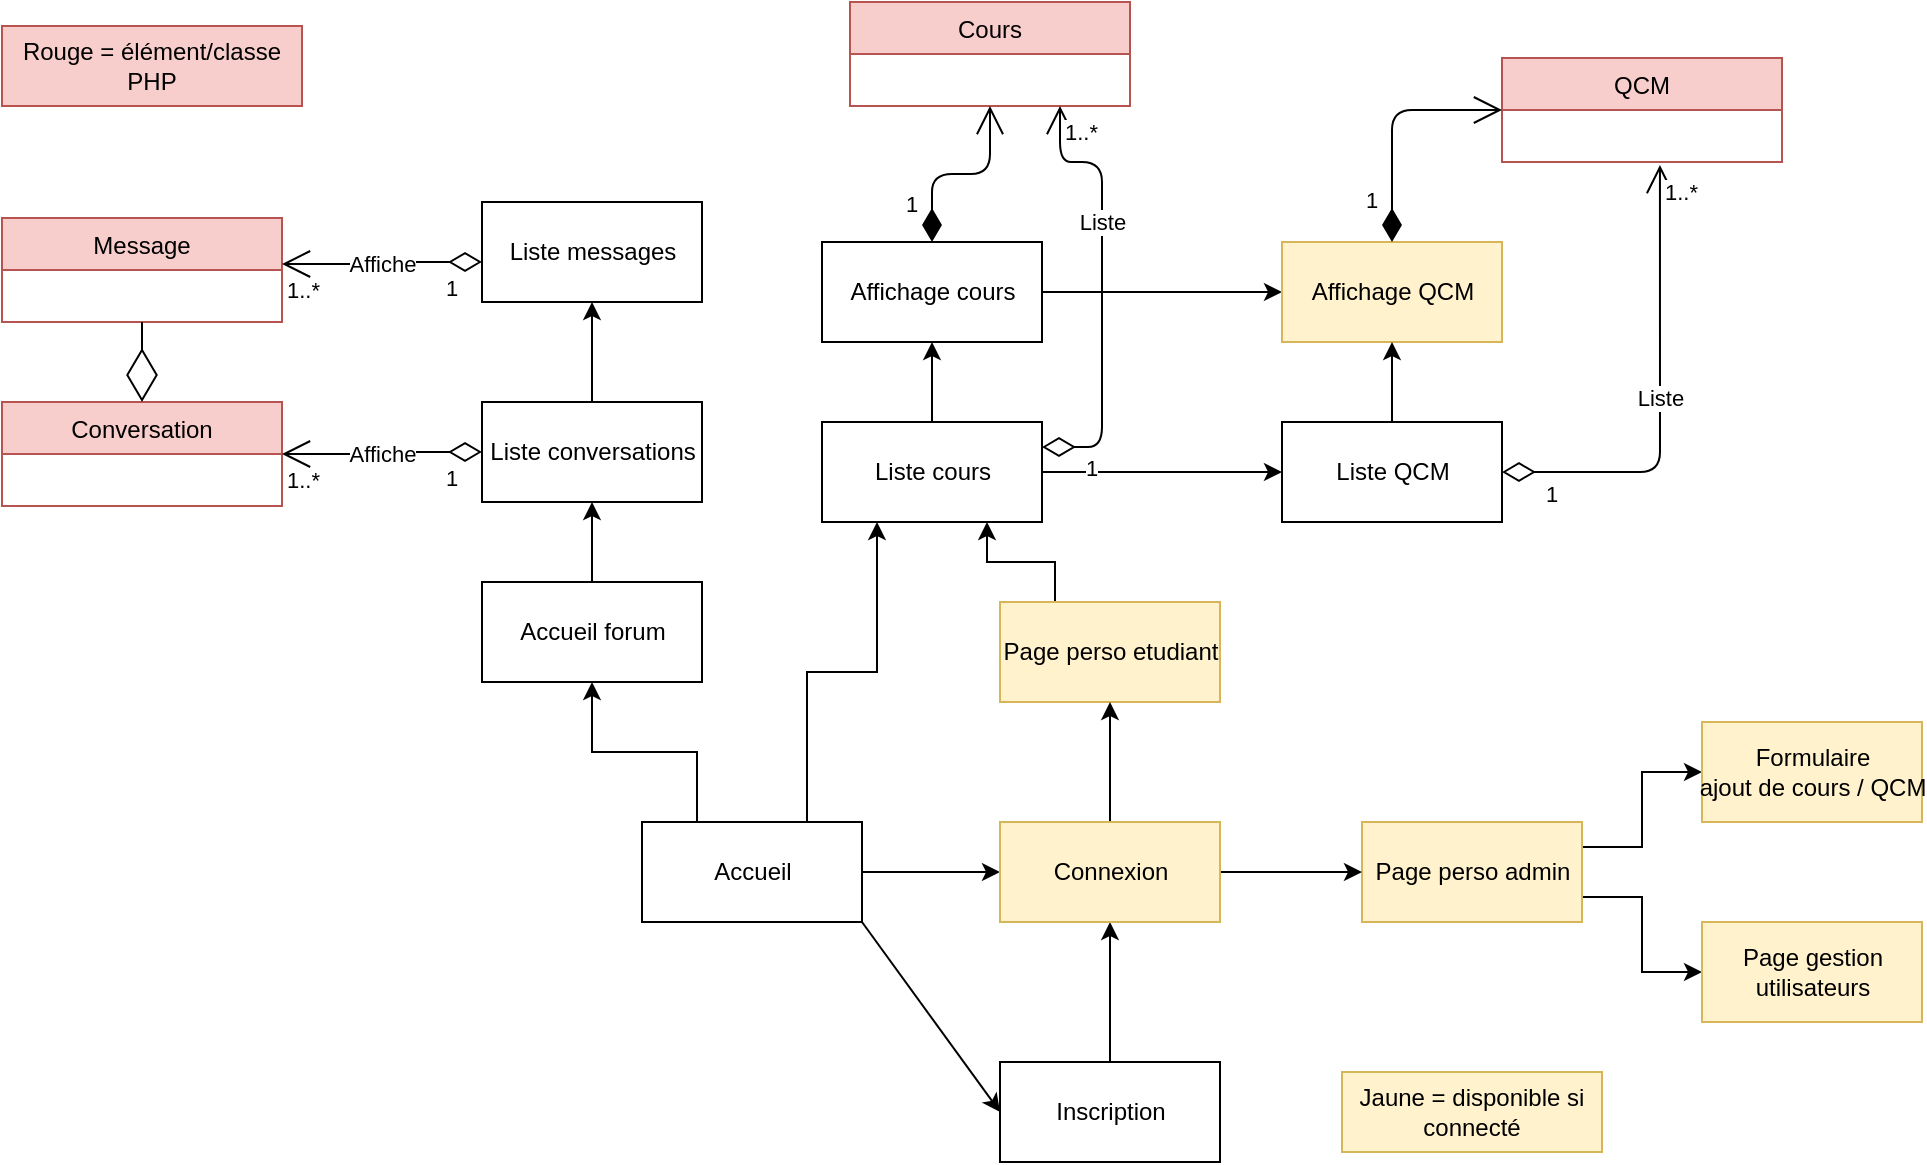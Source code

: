 <mxfile version="14.1.8" type="device"><diagram id="cuMOFNKOGwLlu7RJDLHL" name="Page-1"><mxGraphModel dx="2032" dy="1865" grid="1" gridSize="10" guides="1" tooltips="1" connect="1" arrows="1" fold="1" page="1" pageScale="1" pageWidth="827" pageHeight="1169" math="0" shadow="0"><root><mxCell id="0"/><mxCell id="1" parent="0"/><mxCell id="-OxOjpYNlgP6P-y8uiHE-9" style="edgeStyle=orthogonalEdgeStyle;rounded=0;orthogonalLoop=1;jettySize=auto;html=1;exitX=0.75;exitY=0;exitDx=0;exitDy=0;entryX=0.25;entryY=1;entryDx=0;entryDy=0;" parent="1" source="62p78KWy2ISBlU_11ku2-1" target="62p78KWy2ISBlU_11ku2-6" edge="1"><mxGeometry relative="1" as="geometry"/></mxCell><mxCell id="-OxOjpYNlgP6P-y8uiHE-13" style="edgeStyle=orthogonalEdgeStyle;rounded=0;orthogonalLoop=1;jettySize=auto;html=1;exitX=0.25;exitY=0;exitDx=0;exitDy=0;entryX=0.5;entryY=1;entryDx=0;entryDy=0;" parent="1" source="62p78KWy2ISBlU_11ku2-1" target="62p78KWy2ISBlU_11ku2-5" edge="1"><mxGeometry relative="1" as="geometry"/></mxCell><mxCell id="62p78KWy2ISBlU_11ku2-1" value="Accueil&lt;br&gt;" style="html=1;" parent="1" vertex="1"><mxGeometry x="240" y="270" width="110" height="50" as="geometry"/></mxCell><mxCell id="-OxOjpYNlgP6P-y8uiHE-19" style="edgeStyle=orthogonalEdgeStyle;rounded=0;orthogonalLoop=1;jettySize=auto;html=1;exitX=0.25;exitY=0;exitDx=0;exitDy=0;entryX=0.75;entryY=1;entryDx=0;entryDy=0;" parent="1" source="62p78KWy2ISBlU_11ku2-3" target="62p78KWy2ISBlU_11ku2-6" edge="1"><mxGeometry relative="1" as="geometry"/></mxCell><mxCell id="62p78KWy2ISBlU_11ku2-3" value="Page perso etudiant" style="html=1;fillColor=#fff2cc;strokeColor=#d6b656;" parent="1" vertex="1"><mxGeometry x="419" y="160" width="110" height="50" as="geometry"/></mxCell><mxCell id="-OxOjpYNlgP6P-y8uiHE-21" style="edgeStyle=orthogonalEdgeStyle;rounded=0;orthogonalLoop=1;jettySize=auto;html=1;exitX=1;exitY=0.25;exitDx=0;exitDy=0;entryX=0;entryY=0.5;entryDx=0;entryDy=0;" parent="1" source="62p78KWy2ISBlU_11ku2-4" target="62p78KWy2ISBlU_11ku2-11" edge="1"><mxGeometry relative="1" as="geometry"/></mxCell><mxCell id="-OxOjpYNlgP6P-y8uiHE-22" style="edgeStyle=orthogonalEdgeStyle;rounded=0;orthogonalLoop=1;jettySize=auto;html=1;exitX=1;exitY=0.75;exitDx=0;exitDy=0;entryX=0;entryY=0.5;entryDx=0;entryDy=0;" parent="1" source="62p78KWy2ISBlU_11ku2-4" target="62p78KWy2ISBlU_11ku2-12" edge="1"><mxGeometry relative="1" as="geometry"/></mxCell><mxCell id="62p78KWy2ISBlU_11ku2-4" value="Page perso admin" style="html=1;fillColor=#fff2cc;strokeColor=#d6b656;" parent="1" vertex="1"><mxGeometry x="600" y="270" width="110" height="50" as="geometry"/></mxCell><mxCell id="-OxOjpYNlgP6P-y8uiHE-14" style="edgeStyle=orthogonalEdgeStyle;rounded=0;orthogonalLoop=1;jettySize=auto;html=1;exitX=0.5;exitY=0;exitDx=0;exitDy=0;entryX=0.5;entryY=1;entryDx=0;entryDy=0;" parent="1" source="62p78KWy2ISBlU_11ku2-5" target="62p78KWy2ISBlU_11ku2-9" edge="1"><mxGeometry relative="1" as="geometry"/></mxCell><mxCell id="62p78KWy2ISBlU_11ku2-5" value="Accueil forum" style="html=1;" parent="1" vertex="1"><mxGeometry x="160" y="150" width="110" height="50" as="geometry"/></mxCell><mxCell id="-OxOjpYNlgP6P-y8uiHE-16" style="edgeStyle=orthogonalEdgeStyle;rounded=0;orthogonalLoop=1;jettySize=auto;html=1;exitX=0.5;exitY=0;exitDx=0;exitDy=0;entryX=0.5;entryY=1;entryDx=0;entryDy=0;" parent="1" source="62p78KWy2ISBlU_11ku2-6" target="62p78KWy2ISBlU_11ku2-7" edge="1"><mxGeometry relative="1" as="geometry"/></mxCell><mxCell id="6dE_YrwUEX1ymxSq3H4y-2" style="edgeStyle=orthogonalEdgeStyle;rounded=0;orthogonalLoop=1;jettySize=auto;html=1;exitX=1;exitY=0.5;exitDx=0;exitDy=0;entryX=0;entryY=0.5;entryDx=0;entryDy=0;" edge="1" parent="1" source="62p78KWy2ISBlU_11ku2-6" target="6dE_YrwUEX1ymxSq3H4y-1"><mxGeometry relative="1" as="geometry"/></mxCell><mxCell id="62p78KWy2ISBlU_11ku2-6" value="Liste cours" style="html=1;" parent="1" vertex="1"><mxGeometry x="330" y="70" width="110" height="50" as="geometry"/></mxCell><mxCell id="nFzuOQOqa6lctYCaJtU0-5" style="edgeStyle=orthogonalEdgeStyle;rounded=0;orthogonalLoop=1;jettySize=auto;html=1;exitX=1;exitY=0.5;exitDx=0;exitDy=0;entryX=0;entryY=0.5;entryDx=0;entryDy=0;" parent="1" source="62p78KWy2ISBlU_11ku2-7" target="62p78KWy2ISBlU_11ku2-8" edge="1"><mxGeometry relative="1" as="geometry"/></mxCell><mxCell id="62p78KWy2ISBlU_11ku2-7" value="Affichage cours" style="html=1;" parent="1" vertex="1"><mxGeometry x="330" y="-20" width="110" height="50" as="geometry"/></mxCell><mxCell id="62p78KWy2ISBlU_11ku2-8" value="Affichage QCM" style="html=1;fillColor=#fff2cc;strokeColor=#d6b656;" parent="1" vertex="1"><mxGeometry x="560" y="-20" width="110" height="50" as="geometry"/></mxCell><mxCell id="-OxOjpYNlgP6P-y8uiHE-15" style="edgeStyle=orthogonalEdgeStyle;rounded=0;orthogonalLoop=1;jettySize=auto;html=1;exitX=0.5;exitY=0;exitDx=0;exitDy=0;entryX=0.5;entryY=1;entryDx=0;entryDy=0;" parent="1" source="62p78KWy2ISBlU_11ku2-9" target="62p78KWy2ISBlU_11ku2-10" edge="1"><mxGeometry relative="1" as="geometry"/></mxCell><mxCell id="62p78KWy2ISBlU_11ku2-9" value="Liste conversations" style="html=1;" parent="1" vertex="1"><mxGeometry x="160" y="60" width="110" height="50" as="geometry"/></mxCell><mxCell id="62p78KWy2ISBlU_11ku2-10" value="Liste messages" style="html=1;" parent="1" vertex="1"><mxGeometry x="160" y="-40" width="110" height="50" as="geometry"/></mxCell><mxCell id="62p78KWy2ISBlU_11ku2-11" value="Formulaire &lt;br&gt;ajout de cours / QCM" style="html=1;fillColor=#fff2cc;strokeColor=#d6b656;" parent="1" vertex="1"><mxGeometry x="770" y="220" width="110" height="50" as="geometry"/></mxCell><mxCell id="62p78KWy2ISBlU_11ku2-12" value="Page gestion &lt;br&gt;utilisateurs" style="html=1;fillColor=#fff2cc;strokeColor=#d6b656;" parent="1" vertex="1"><mxGeometry x="770" y="320" width="110" height="50" as="geometry"/></mxCell><mxCell id="-OxOjpYNlgP6P-y8uiHE-1" value="Inscription" style="html=1;" parent="1" vertex="1"><mxGeometry x="419" y="390" width="110" height="50" as="geometry"/></mxCell><mxCell id="-OxOjpYNlgP6P-y8uiHE-3" value="" style="endArrow=classic;html=1;exitX=1;exitY=0.5;exitDx=0;exitDy=0;entryX=0;entryY=0.5;entryDx=0;entryDy=0;" parent="1" source="62p78KWy2ISBlU_11ku2-1" target="-OxOjpYNlgP6P-y8uiHE-11" edge="1"><mxGeometry width="50" height="50" relative="1" as="geometry"><mxPoint x="330" y="220" as="sourcePoint"/><mxPoint x="414" y="295" as="targetPoint"/></mxGeometry></mxCell><mxCell id="-OxOjpYNlgP6P-y8uiHE-4" value="" style="endArrow=classic;html=1;exitX=1;exitY=1;exitDx=0;exitDy=0;entryX=0;entryY=0.5;entryDx=0;entryDy=0;" parent="1" source="62p78KWy2ISBlU_11ku2-1" target="-OxOjpYNlgP6P-y8uiHE-1" edge="1"><mxGeometry width="50" height="50" relative="1" as="geometry"><mxPoint x="360" y="305" as="sourcePoint"/><mxPoint x="424" y="305" as="targetPoint"/></mxGeometry></mxCell><mxCell id="-OxOjpYNlgP6P-y8uiHE-5" value="" style="endArrow=classic;html=1;exitX=0.5;exitY=0;exitDx=0;exitDy=0;entryX=0.5;entryY=1;entryDx=0;entryDy=0;" parent="1" source="-OxOjpYNlgP6P-y8uiHE-1" target="-OxOjpYNlgP6P-y8uiHE-11" edge="1"><mxGeometry width="50" height="50" relative="1" as="geometry"><mxPoint x="360" y="330" as="sourcePoint"/><mxPoint x="474.0" y="335" as="targetPoint"/></mxGeometry></mxCell><mxCell id="-OxOjpYNlgP6P-y8uiHE-17" style="edgeStyle=orthogonalEdgeStyle;rounded=0;orthogonalLoop=1;jettySize=auto;html=1;exitX=0.5;exitY=0;exitDx=0;exitDy=0;entryX=0.5;entryY=1;entryDx=0;entryDy=0;" parent="1" source="-OxOjpYNlgP6P-y8uiHE-11" target="62p78KWy2ISBlU_11ku2-3" edge="1"><mxGeometry relative="1" as="geometry"/></mxCell><mxCell id="-OxOjpYNlgP6P-y8uiHE-20" style="edgeStyle=orthogonalEdgeStyle;rounded=0;orthogonalLoop=1;jettySize=auto;html=1;exitX=1;exitY=0.5;exitDx=0;exitDy=0;entryX=0;entryY=0.5;entryDx=0;entryDy=0;" parent="1" source="-OxOjpYNlgP6P-y8uiHE-11" target="62p78KWy2ISBlU_11ku2-4" edge="1"><mxGeometry relative="1" as="geometry"/></mxCell><mxCell id="-OxOjpYNlgP6P-y8uiHE-11" value="Connexion" style="html=1;fillColor=#fff2cc;strokeColor=#d6b656;" parent="1" vertex="1"><mxGeometry x="419" y="270" width="110" height="50" as="geometry"/></mxCell><mxCell id="-OxOjpYNlgP6P-y8uiHE-41" value="Message" style="swimlane;fontStyle=0;childLayout=stackLayout;horizontal=1;startSize=26;fillColor=#f8cecc;horizontalStack=0;resizeParent=1;resizeParentMax=0;resizeLast=0;collapsible=1;marginBottom=0;strokeColor=#b85450;" parent="1" vertex="1"><mxGeometry x="-80" y="-32" width="140" height="52" as="geometry"/></mxCell><mxCell id="-OxOjpYNlgP6P-y8uiHE-45" value="Conversation" style="swimlane;fontStyle=0;childLayout=stackLayout;horizontal=1;startSize=26;fillColor=#f8cecc;horizontalStack=0;resizeParent=1;resizeParentMax=0;resizeLast=0;collapsible=1;marginBottom=0;strokeColor=#b85450;" parent="1" vertex="1"><mxGeometry x="-80" y="60" width="140" height="52" as="geometry"/></mxCell><mxCell id="-OxOjpYNlgP6P-y8uiHE-46" value="Cours" style="swimlane;fontStyle=0;childLayout=stackLayout;horizontal=1;startSize=26;fillColor=#f8cecc;horizontalStack=0;resizeParent=1;resizeParentMax=0;resizeLast=0;collapsible=1;marginBottom=0;strokeColor=#b85450;" parent="1" vertex="1"><mxGeometry x="344" y="-140" width="140" height="52" as="geometry"/></mxCell><mxCell id="-OxOjpYNlgP6P-y8uiHE-47" value="QCM" style="swimlane;fontStyle=0;childLayout=stackLayout;horizontal=1;startSize=26;fillColor=#f8cecc;horizontalStack=0;resizeParent=1;resizeParentMax=0;resizeLast=0;collapsible=1;marginBottom=0;strokeColor=#b85450;" parent="1" vertex="1"><mxGeometry x="670" y="-112" width="140" height="52" as="geometry"/></mxCell><mxCell id="-OxOjpYNlgP6P-y8uiHE-48" value="Affiche" style="endArrow=open;html=1;endSize=12;startArrow=diamondThin;startSize=14;startFill=0;edgeStyle=orthogonalEdgeStyle;exitX=0;exitY=0.5;exitDx=0;exitDy=0;entryX=1;entryY=0.5;entryDx=0;entryDy=0;" parent="1" source="62p78KWy2ISBlU_11ku2-9" target="-OxOjpYNlgP6P-y8uiHE-45" edge="1"><mxGeometry relative="1" as="geometry"><mxPoint x="10" y="240" as="sourcePoint"/><mxPoint x="170" y="240" as="targetPoint"/><Array as="points"><mxPoint x="110" y="85"/></Array></mxGeometry></mxCell><mxCell id="-OxOjpYNlgP6P-y8uiHE-49" value="1" style="edgeLabel;resizable=0;html=1;align=left;verticalAlign=top;" parent="-OxOjpYNlgP6P-y8uiHE-48" connectable="0" vertex="1"><mxGeometry x="-1" relative="1" as="geometry"><mxPoint x="-20" as="offset"/></mxGeometry></mxCell><mxCell id="-OxOjpYNlgP6P-y8uiHE-50" value="1..*" style="edgeLabel;resizable=0;html=1;align=right;verticalAlign=top;" parent="-OxOjpYNlgP6P-y8uiHE-48" connectable="0" vertex="1"><mxGeometry x="1" relative="1" as="geometry"><mxPoint x="19.83" as="offset"/></mxGeometry></mxCell><mxCell id="-OxOjpYNlgP6P-y8uiHE-52" value="Affiche" style="endArrow=open;html=1;endSize=12;startArrow=diamondThin;startSize=14;startFill=0;edgeStyle=orthogonalEdgeStyle;exitX=0;exitY=0.5;exitDx=0;exitDy=0;entryX=1;entryY=0.5;entryDx=0;entryDy=0;" parent="1" edge="1"><mxGeometry relative="1" as="geometry"><mxPoint x="160" y="-10.0" as="sourcePoint"/><mxPoint x="60" y="-9.0" as="targetPoint"/><Array as="points"><mxPoint x="110" y="-10"/></Array></mxGeometry></mxCell><mxCell id="-OxOjpYNlgP6P-y8uiHE-53" value="1" style="edgeLabel;resizable=0;html=1;align=left;verticalAlign=top;" parent="-OxOjpYNlgP6P-y8uiHE-52" connectable="0" vertex="1"><mxGeometry x="-1" relative="1" as="geometry"><mxPoint x="-20" as="offset"/></mxGeometry></mxCell><mxCell id="-OxOjpYNlgP6P-y8uiHE-54" value="1..*" style="edgeLabel;resizable=0;html=1;align=right;verticalAlign=top;" parent="-OxOjpYNlgP6P-y8uiHE-52" connectable="0" vertex="1"><mxGeometry x="1" relative="1" as="geometry"><mxPoint x="19.83" as="offset"/></mxGeometry></mxCell><mxCell id="-OxOjpYNlgP6P-y8uiHE-55" value="" style="endArrow=diamondThin;endFill=0;endSize=24;html=1;entryX=0.5;entryY=0;entryDx=0;entryDy=0;exitX=0.5;exitY=1;exitDx=0;exitDy=0;" parent="1" source="-OxOjpYNlgP6P-y8uiHE-41" target="-OxOjpYNlgP6P-y8uiHE-45" edge="1"><mxGeometry width="160" relative="1" as="geometry"><mxPoint x="-120" y="190" as="sourcePoint"/><mxPoint x="40" y="190" as="targetPoint"/></mxGeometry></mxCell><mxCell id="-OxOjpYNlgP6P-y8uiHE-56" value="Liste" style="endArrow=open;html=1;endSize=12;startArrow=diamondThin;startSize=14;startFill=0;edgeStyle=orthogonalEdgeStyle;exitX=1;exitY=0.25;exitDx=0;exitDy=0;entryX=0.75;entryY=1;entryDx=0;entryDy=0;" parent="1" source="62p78KWy2ISBlU_11ku2-6" target="-OxOjpYNlgP6P-y8uiHE-46" edge="1"><mxGeometry x="0.287" relative="1" as="geometry"><mxPoint x="650" y="-88.0" as="sourcePoint"/><mxPoint x="550" y="-87.0" as="targetPoint"/><Array as="points"><mxPoint x="470" y="83"/><mxPoint x="470" y="-60"/><mxPoint x="449" y="-60"/></Array><mxPoint as="offset"/></mxGeometry></mxCell><mxCell id="-OxOjpYNlgP6P-y8uiHE-57" value="1" style="edgeLabel;resizable=0;html=1;align=left;verticalAlign=top;" parent="-OxOjpYNlgP6P-y8uiHE-56" connectable="0" vertex="1"><mxGeometry x="-1" relative="1" as="geometry"><mxPoint x="20" y="-2.5" as="offset"/></mxGeometry></mxCell><mxCell id="-OxOjpYNlgP6P-y8uiHE-58" value="1..*" style="edgeLabel;resizable=0;html=1;align=right;verticalAlign=top;" parent="-OxOjpYNlgP6P-y8uiHE-56" connectable="0" vertex="1"><mxGeometry x="1" relative="1" as="geometry"><mxPoint x="19.83" as="offset"/></mxGeometry></mxCell><mxCell id="-OxOjpYNlgP6P-y8uiHE-59" value="1" style="endArrow=open;html=1;endSize=12;startArrow=diamondThin;startSize=14;startFill=1;edgeStyle=orthogonalEdgeStyle;align=left;verticalAlign=bottom;entryX=0.5;entryY=1;entryDx=0;entryDy=0;exitX=0.5;exitY=0;exitDx=0;exitDy=0;" parent="1" source="62p78KWy2ISBlU_11ku2-7" target="-OxOjpYNlgP6P-y8uiHE-46" edge="1"><mxGeometry x="-0.794" y="15" relative="1" as="geometry"><mxPoint x="140" y="-60" as="sourcePoint"/><mxPoint x="300" y="-60" as="targetPoint"/><mxPoint as="offset"/></mxGeometry></mxCell><mxCell id="-OxOjpYNlgP6P-y8uiHE-60" value="1" style="endArrow=open;html=1;endSize=12;startArrow=diamondThin;startSize=14;startFill=1;edgeStyle=orthogonalEdgeStyle;align=left;verticalAlign=bottom;entryX=0;entryY=0.5;entryDx=0;entryDy=0;exitX=0.5;exitY=0;exitDx=0;exitDy=0;" parent="1" source="62p78KWy2ISBlU_11ku2-8" target="-OxOjpYNlgP6P-y8uiHE-47" edge="1"><mxGeometry x="-0.794" y="15" relative="1" as="geometry"><mxPoint x="395" y="-10.0" as="sourcePoint"/><mxPoint x="424" y="-78" as="targetPoint"/><mxPoint as="offset"/></mxGeometry></mxCell><mxCell id="3NrBqytyNy_HSok6ayfc-1" value="Jaune = disponible si connecté" style="text;html=1;strokeColor=#d6b656;fillColor=#fff2cc;align=center;verticalAlign=middle;whiteSpace=wrap;rounded=0;" parent="1" vertex="1"><mxGeometry x="590" y="395" width="130" height="40" as="geometry"/></mxCell><mxCell id="3NrBqytyNy_HSok6ayfc-2" value="Rouge = élément/classe PHP" style="text;html=1;strokeColor=#b85450;fillColor=#f8cecc;align=center;verticalAlign=middle;whiteSpace=wrap;rounded=0;" parent="1" vertex="1"><mxGeometry x="-80" y="-128" width="150" height="40" as="geometry"/></mxCell><mxCell id="6dE_YrwUEX1ymxSq3H4y-3" style="edgeStyle=orthogonalEdgeStyle;rounded=0;orthogonalLoop=1;jettySize=auto;html=1;exitX=0.5;exitY=0;exitDx=0;exitDy=0;entryX=0.5;entryY=1;entryDx=0;entryDy=0;" edge="1" parent="1" source="6dE_YrwUEX1ymxSq3H4y-1" target="62p78KWy2ISBlU_11ku2-8"><mxGeometry relative="1" as="geometry"/></mxCell><mxCell id="6dE_YrwUEX1ymxSq3H4y-1" value="Liste QCM" style="html=1;" vertex="1" parent="1"><mxGeometry x="560" y="70" width="110" height="50" as="geometry"/></mxCell><mxCell id="6dE_YrwUEX1ymxSq3H4y-4" value="Liste" style="endArrow=open;html=1;endSize=12;startArrow=diamondThin;startSize=14;startFill=0;edgeStyle=orthogonalEdgeStyle;exitX=1;exitY=0.5;exitDx=0;exitDy=0;entryX=0.75;entryY=1;entryDx=0;entryDy=0;" edge="1" parent="1" source="6dE_YrwUEX1ymxSq3H4y-1"><mxGeometry relative="1" as="geometry"><mxPoint x="739.97" y="111.98" as="sourcePoint"/><mxPoint x="748.97" y="-58.52" as="targetPoint"/><Array as="points"><mxPoint x="749" y="95"/></Array></mxGeometry></mxCell><mxCell id="6dE_YrwUEX1ymxSq3H4y-5" value="1" style="edgeLabel;resizable=0;html=1;align=left;verticalAlign=top;" connectable="0" vertex="1" parent="6dE_YrwUEX1ymxSq3H4y-4"><mxGeometry x="-1" relative="1" as="geometry"><mxPoint x="20" y="-2.5" as="offset"/></mxGeometry></mxCell><mxCell id="6dE_YrwUEX1ymxSq3H4y-6" value="1..*" style="edgeLabel;resizable=0;html=1;align=right;verticalAlign=top;" connectable="0" vertex="1" parent="6dE_YrwUEX1ymxSq3H4y-4"><mxGeometry x="1" relative="1" as="geometry"><mxPoint x="19.83" as="offset"/></mxGeometry></mxCell></root></mxGraphModel></diagram></mxfile>